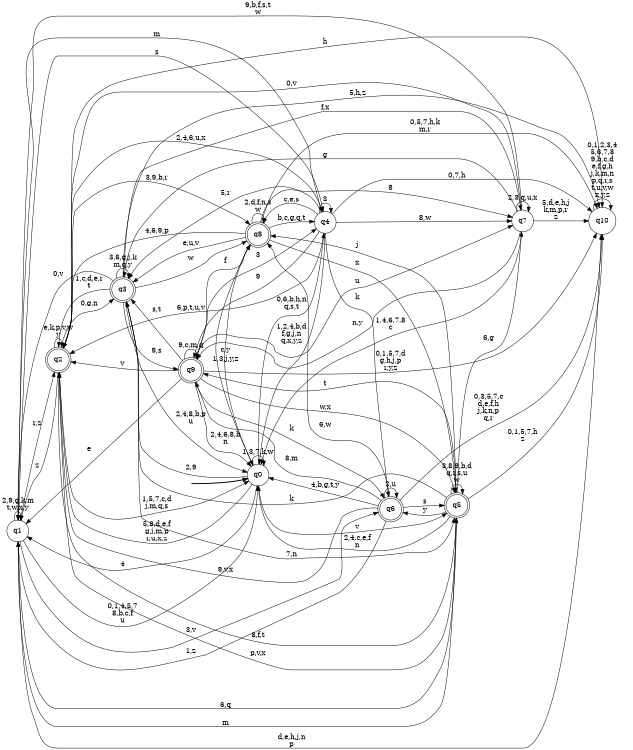 digraph BlueStar {
__start0 [style = invis, shape = none, label = "", width = 0, height = 0];

rankdir=LR;
size="8,5";

s0 [style="filled", color="black", fillcolor="white" shape="circle", label="q0"];
s1 [style="filled", color="black", fillcolor="white" shape="circle", label="q1"];
s2 [style="rounded,filled", color="black", fillcolor="white" shape="doublecircle", label="q2"];
s3 [style="rounded,filled", color="black", fillcolor="white" shape="doublecircle", label="q3"];
s4 [style="filled", color="black", fillcolor="white" shape="circle", label="q4"];
s5 [style="rounded,filled", color="black", fillcolor="white" shape="doublecircle", label="q5"];
s6 [style="rounded,filled", color="black", fillcolor="white" shape="doublecircle", label="q6"];
s7 [style="filled", color="black", fillcolor="white" shape="circle", label="q7"];
s8 [style="rounded,filled", color="black", fillcolor="white" shape="doublecircle", label="q8"];
s9 [style="rounded,filled", color="black", fillcolor="white" shape="doublecircle", label="q9"];
s10 [style="filled", color="black", fillcolor="white" shape="circle", label="q10"];
subgraph cluster_main { 
	graph [pad=".75", ranksep="0.15", nodesep="0.15"];
	 style=invis; 
	__start0 -> s0 [penwidth=2];
}
s0 -> s0 [label="1,3,7,k,w"];
s0 -> s1 [label="4"];
s0 -> s2 [label="5,8,d,e,f\ng,j,m,p\nr,u,x,z"];
s0 -> s3 [label="2,9"];
s0 -> s4 [label="0,6,b,h,n\nq,s,t"];
s0 -> s5 [label="v"];
s0 -> s8 [label="c,y"];
s1 -> s0 [label="0,1,4,5,7\n8,b,c,f\nu"];
s1 -> s1 [label="2,9,g,k,m\nt,w,x,y"];
s1 -> s2 [label="r,z"];
s1 -> s4 [label="s"];
s1 -> s5 [label="6,q"];
s1 -> s6 [label="3,v"];
s1 -> s10 [label="d,e,h,j,n\np"];
s2 -> s0 [label="1,5,7,c,d\nj,m,q,s"];
s2 -> s1 [label="z"];
s2 -> s2 [label="e,k,p,v,w\ny"];
s2 -> s3 [label="0,g,n"];
s2 -> s4 [label="2,4,6,u,x"];
s2 -> s5 [label="8,f,t"];
s2 -> s8 [label="3,9,b,r"];
s2 -> s10 [label="h"];
s3 -> s0 [label="2,4,8,b,p\nu"];
s3 -> s1 [label="0,v"];
s3 -> s2 [label="1,c,d,e,r\nt"];
s3 -> s3 [label="3,6,g,j,k\nm,q,y"];
s3 -> s5 [label="7,n"];
s3 -> s7 [label="f,x"];
s3 -> s8 [label="w"];
s3 -> s9 [label="9,s"];
s3 -> s10 [label="5,h,z"];
s4 -> s0 [label="1,2,4,b,d\nf,g,j,n\nq,x,y,z"];
s4 -> s1 [label="m"];
s4 -> s2 [label="6,p,t,u,v"];
s4 -> s3 [label="5,r"];
s4 -> s4 [label="3"];
s4 -> s6 [label="k"];
s4 -> s7 [label="8,w"];
s4 -> s8 [label="c,e,s"];
s4 -> s9 [label="9"];
s4 -> s10 [label="0,7,h"];
s5 -> s0 [label="2,4,c,e,f\nn"];
s5 -> s1 [label="m"];
s5 -> s2 [label="p,v,x"];
s5 -> s3 [label="k"];
s5 -> s5 [label="3,8,9,b,d\nq,r,s,u\nw"];
s5 -> s6 [label="y"];
s5 -> s7 [label="6,g"];
s5 -> s8 [label="j"];
s5 -> s9 [label="t"];
s5 -> s10 [label="0,1,5,7,h\nz"];
s6 -> s0 [label="4,b,g,t,y"];
s6 -> s1 [label="1,z"];
s6 -> s2 [label="9,v,x"];
s6 -> s5 [label="s"];
s6 -> s6 [label="2,u"];
s6 -> s8 [label="6,w"];
s6 -> s9 [label="8,m"];
s6 -> s10 [label="0,3,5,7,c\nd,e,f,h\nj,k,n,p\nq,r"];
s7 -> s0 [label="1,4,6,7,8\nc"];
s7 -> s1 [label="9,b,f,s,t\nw"];
s7 -> s2 [label="0,v"];
s7 -> s3 [label="g"];
s7 -> s7 [label="2,3,q,u,x"];
s7 -> s9 [label="n,y"];
s7 -> s10 [label="5,d,e,h,j\nk,m,p,r\nz"];
s8 -> s0 [label="1,3,j,y,z"];
s8 -> s2 [label="4,6,9,p"];
s8 -> s3 [label="e,u,v"];
s8 -> s4 [label="b,c,g,q,t"];
s8 -> s5 [label="x"];
s8 -> s7 [label="8"];
s8 -> s8 [label="2,d,f,n,s\nw"];
s8 -> s10 [label="0,5,7,h,k\nm,r"];
s9 -> s0 [label="2,4,6,8,b\nn"];
s9 -> s1 [label="e"];
s9 -> s2 [label="v"];
s9 -> s3 [label="s,t"];
s9 -> s4 [label="3"];
s9 -> s5 [label="w,x"];
s9 -> s6 [label="k"];
s9 -> s7 [label="u"];
s9 -> s8 [label="f"];
s9 -> s9 [label="9,c,m,q"];
s9 -> s10 [label="0,1,5,7,d\ng,h,j,p\nr,y,z"];
s10 -> s10 [label="0,1,2,3,4\n5,6,7,8\n9,b,c,d\ne,f,g,h\nj,k,m,n\np,q,r,s\nt,u,v,w\nx,y,z"];

}